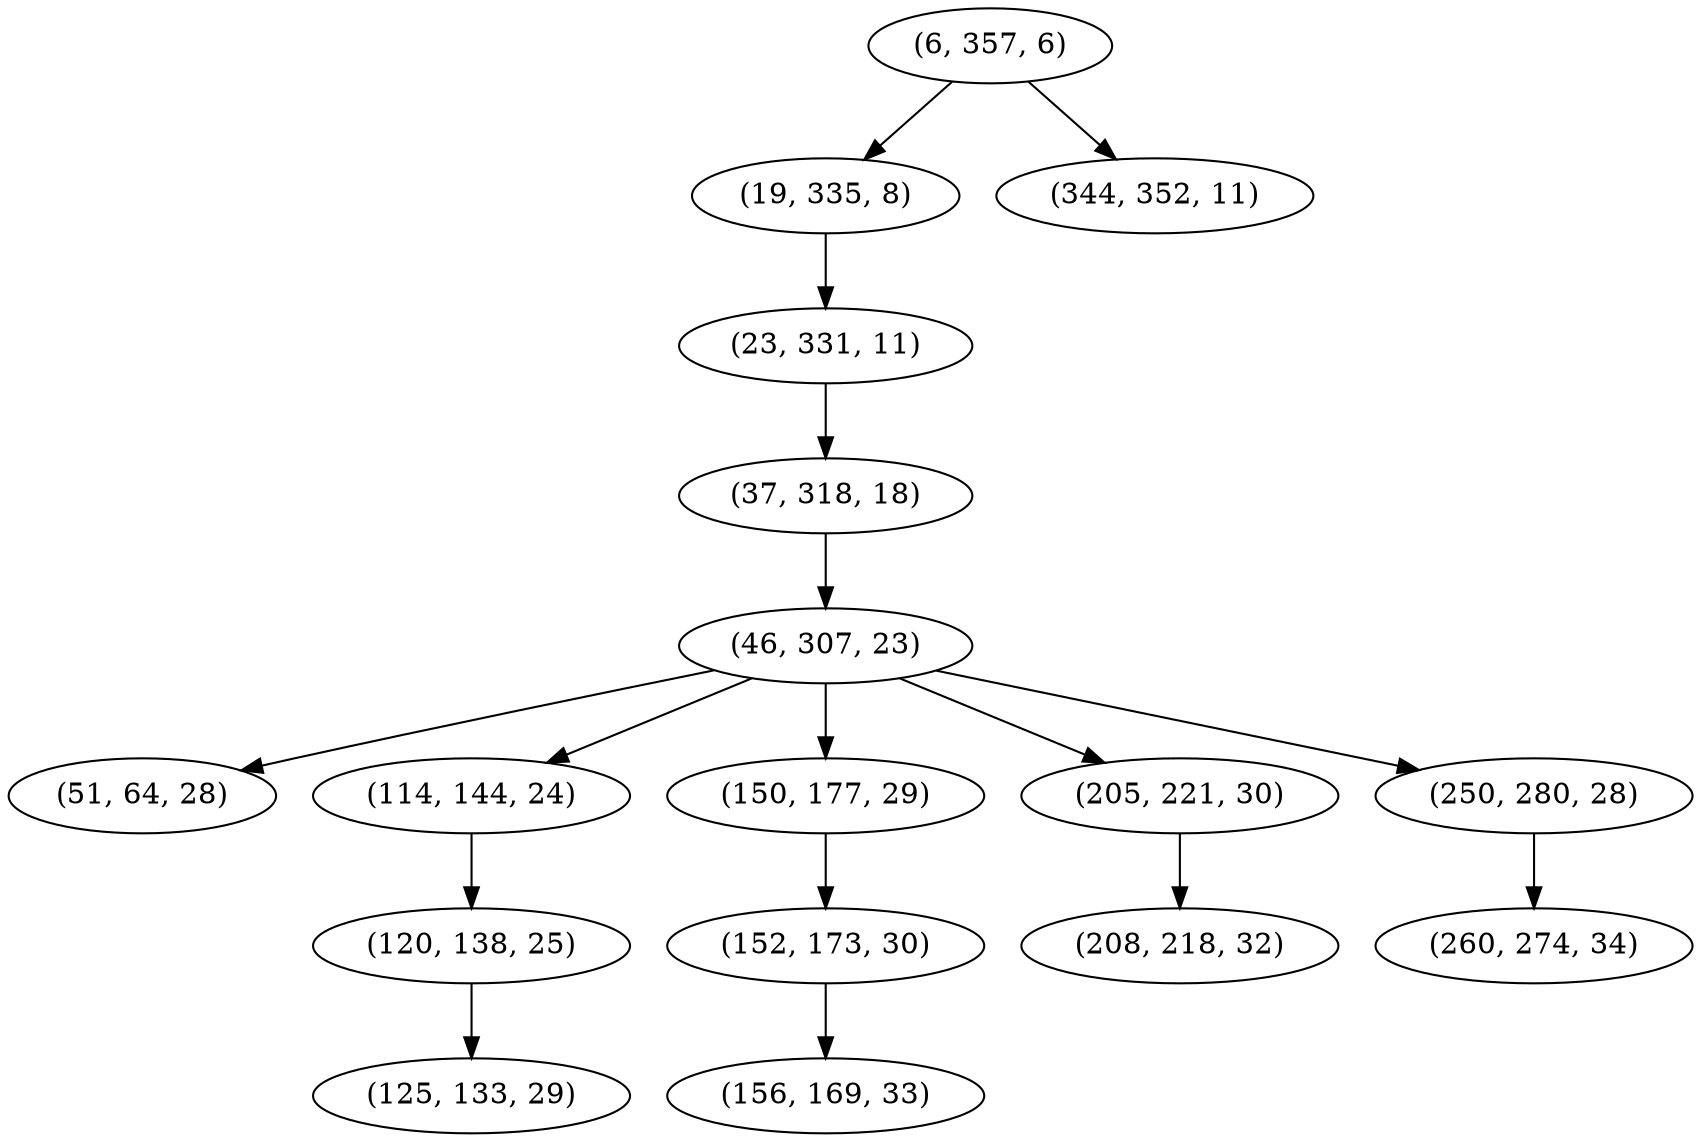 digraph tree {
    "(6, 357, 6)";
    "(19, 335, 8)";
    "(23, 331, 11)";
    "(37, 318, 18)";
    "(46, 307, 23)";
    "(51, 64, 28)";
    "(114, 144, 24)";
    "(120, 138, 25)";
    "(125, 133, 29)";
    "(150, 177, 29)";
    "(152, 173, 30)";
    "(156, 169, 33)";
    "(205, 221, 30)";
    "(208, 218, 32)";
    "(250, 280, 28)";
    "(260, 274, 34)";
    "(344, 352, 11)";
    "(6, 357, 6)" -> "(19, 335, 8)";
    "(6, 357, 6)" -> "(344, 352, 11)";
    "(19, 335, 8)" -> "(23, 331, 11)";
    "(23, 331, 11)" -> "(37, 318, 18)";
    "(37, 318, 18)" -> "(46, 307, 23)";
    "(46, 307, 23)" -> "(51, 64, 28)";
    "(46, 307, 23)" -> "(114, 144, 24)";
    "(46, 307, 23)" -> "(150, 177, 29)";
    "(46, 307, 23)" -> "(205, 221, 30)";
    "(46, 307, 23)" -> "(250, 280, 28)";
    "(114, 144, 24)" -> "(120, 138, 25)";
    "(120, 138, 25)" -> "(125, 133, 29)";
    "(150, 177, 29)" -> "(152, 173, 30)";
    "(152, 173, 30)" -> "(156, 169, 33)";
    "(205, 221, 30)" -> "(208, 218, 32)";
    "(250, 280, 28)" -> "(260, 274, 34)";
}

